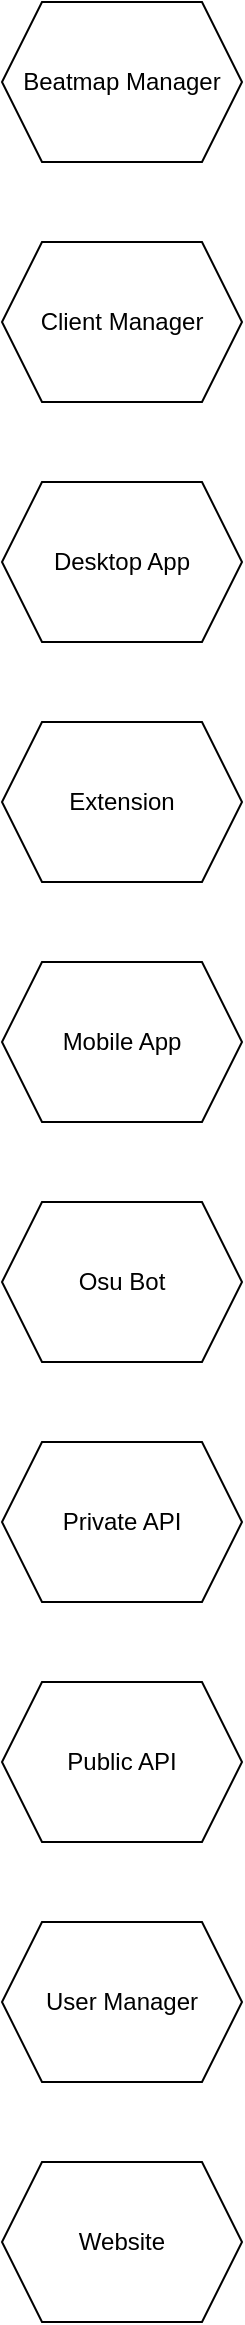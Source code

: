 <mxfile version="23.0.2" type="device" pages="11">
  <diagram name="overview" id="0PmOLJ4P72vsUwZt2hVw">
    <mxGraphModel dx="2834" dy="1656" grid="1" gridSize="10" guides="1" tooltips="1" connect="1" arrows="1" fold="1" page="1" pageScale="1" pageWidth="850" pageHeight="1100" math="1" shadow="0">
      <root>
        <mxCell id="0" />
        <mxCell id="1" parent="0" />
        <UserObject label="Beatmap Manager" link="data:page/id,lcZiKHD-WFOV5JGFYPSl" id="UCw7SSv0XlESAiYaz7BE-1">
          <mxCell style="shape=hexagon;perimeter=hexagonPerimeter2;whiteSpace=wrap;html=1;fixedSize=1;" parent="1" vertex="1">
            <mxGeometry x="50" y="30" width="120" height="80" as="geometry" />
          </mxCell>
        </UserObject>
        <UserObject label="Client Manager" link="data:page/id,a4ean0Q9orbKwyH8EAUX" id="UCw7SSv0XlESAiYaz7BE-2">
          <mxCell style="shape=hexagon;perimeter=hexagonPerimeter2;whiteSpace=wrap;html=1;fixedSize=1;" parent="1" vertex="1">
            <mxGeometry x="50" y="150" width="120" height="80" as="geometry" />
          </mxCell>
        </UserObject>
        <UserObject label="Desktop App" link="data:page/id,q5DG9TfE9dz0Gm4TEU_n" id="Gu2GdWIEHTF4q1GJM_yZ-1">
          <mxCell style="shape=hexagon;perimeter=hexagonPerimeter2;whiteSpace=wrap;html=1;fixedSize=1;" vertex="1" parent="1">
            <mxGeometry x="50" y="270" width="120" height="80" as="geometry" />
          </mxCell>
        </UserObject>
        <UserObject label="Extension" link="data:page/id,bLxKJiR4mva411OekmgV" id="Gu2GdWIEHTF4q1GJM_yZ-2">
          <mxCell style="shape=hexagon;perimeter=hexagonPerimeter2;whiteSpace=wrap;html=1;fixedSize=1;" vertex="1" parent="1">
            <mxGeometry x="50" y="390" width="120" height="80" as="geometry" />
          </mxCell>
        </UserObject>
        <UserObject label="Mobile App" link="data:page/id,lKPPvuuJX0V26KqVtBQ_" id="Gu2GdWIEHTF4q1GJM_yZ-3">
          <mxCell style="shape=hexagon;perimeter=hexagonPerimeter2;whiteSpace=wrap;html=1;fixedSize=1;" vertex="1" parent="1">
            <mxGeometry x="50" y="510" width="120" height="80" as="geometry" />
          </mxCell>
        </UserObject>
        <UserObject label="Osu Bot" link="data:page/id,xqm0cXbFyOdWjFKoxF_k" id="Gu2GdWIEHTF4q1GJM_yZ-4">
          <mxCell style="shape=hexagon;perimeter=hexagonPerimeter2;whiteSpace=wrap;html=1;fixedSize=1;" vertex="1" parent="1">
            <mxGeometry x="50" y="630" width="120" height="80" as="geometry" />
          </mxCell>
        </UserObject>
        <UserObject label="Private API" link="data:page/id,ewJhCh60e02Vy1fj3NCN" id="Gu2GdWIEHTF4q1GJM_yZ-5">
          <mxCell style="shape=hexagon;perimeter=hexagonPerimeter2;whiteSpace=wrap;html=1;fixedSize=1;" vertex="1" parent="1">
            <mxGeometry x="50" y="750" width="120" height="80" as="geometry" />
          </mxCell>
        </UserObject>
        <UserObject label="Public API" link="data:page/id,xYkjIq9pJaBmcTYO76Lc" id="Gu2GdWIEHTF4q1GJM_yZ-6">
          <mxCell style="shape=hexagon;perimeter=hexagonPerimeter2;whiteSpace=wrap;html=1;fixedSize=1;" vertex="1" parent="1">
            <mxGeometry x="50" y="870" width="120" height="80" as="geometry" />
          </mxCell>
        </UserObject>
        <UserObject label="User Manager" link="data:page/id,b7YJDWBTXyt980fKeeTV" id="Gu2GdWIEHTF4q1GJM_yZ-7">
          <mxCell style="shape=hexagon;perimeter=hexagonPerimeter2;whiteSpace=wrap;html=1;fixedSize=1;" vertex="1" parent="1">
            <mxGeometry x="50" y="990" width="120" height="80" as="geometry" />
          </mxCell>
        </UserObject>
        <UserObject label="Website" link="data:page/id,LuyYK7EdRu7Erk48pnnc" id="Gu2GdWIEHTF4q1GJM_yZ-8">
          <mxCell style="shape=hexagon;perimeter=hexagonPerimeter2;whiteSpace=wrap;html=1;fixedSize=1;" vertex="1" parent="1">
            <mxGeometry x="50" y="1110" width="120" height="80" as="geometry" />
          </mxCell>
        </UserObject>
      </root>
    </mxGraphModel>
  </diagram>
  <diagram id="lcZiKHD-WFOV5JGFYPSl" name="beatmap_manager">
    <mxGraphModel dx="2576" dy="1505" grid="1" gridSize="10" guides="1" tooltips="1" connect="1" arrows="1" fold="1" page="1" pageScale="1" pageWidth="850" pageHeight="1100" math="0" shadow="0">
      <root>
        <mxCell id="0" />
        <mxCell id="1" parent="0" />
        <UserObject label="Client Manager" id="CkPy3loemlkBpYUYbDQv-2">
          <mxCell style="shape=hexagon;perimeter=hexagonPerimeter2;whiteSpace=wrap;html=1;fixedSize=1;" vertex="1" parent="1">
            <mxGeometry x="50" y="30" width="120" height="80" as="geometry" />
          </mxCell>
        </UserObject>
        <UserObject label="Desktop App" id="CkPy3loemlkBpYUYbDQv-3">
          <mxCell style="shape=hexagon;perimeter=hexagonPerimeter2;whiteSpace=wrap;html=1;fixedSize=1;" vertex="1" parent="1">
            <mxGeometry x="50" y="150" width="120" height="80" as="geometry" />
          </mxCell>
        </UserObject>
        <UserObject label="Extension" id="CkPy3loemlkBpYUYbDQv-4">
          <mxCell style="shape=hexagon;perimeter=hexagonPerimeter2;whiteSpace=wrap;html=1;fixedSize=1;" vertex="1" parent="1">
            <mxGeometry x="50" y="270" width="120" height="80" as="geometry" />
          </mxCell>
        </UserObject>
        <UserObject label="Mobile App" id="CkPy3loemlkBpYUYbDQv-5">
          <mxCell style="shape=hexagon;perimeter=hexagonPerimeter2;whiteSpace=wrap;html=1;fixedSize=1;" vertex="1" parent="1">
            <mxGeometry x="50" y="390" width="120" height="80" as="geometry" />
          </mxCell>
        </UserObject>
        <UserObject label="Osu Bot" id="CkPy3loemlkBpYUYbDQv-6">
          <mxCell style="shape=hexagon;perimeter=hexagonPerimeter2;whiteSpace=wrap;html=1;fixedSize=1;" vertex="1" parent="1">
            <mxGeometry x="50" y="510" width="120" height="80" as="geometry" />
          </mxCell>
        </UserObject>
        <UserObject label="Private API" id="CkPy3loemlkBpYUYbDQv-7">
          <mxCell style="shape=hexagon;perimeter=hexagonPerimeter2;whiteSpace=wrap;html=1;fixedSize=1;" vertex="1" parent="1">
            <mxGeometry x="50" y="630" width="120" height="80" as="geometry" />
          </mxCell>
        </UserObject>
        <UserObject label="Public API" id="CkPy3loemlkBpYUYbDQv-8">
          <mxCell style="shape=hexagon;perimeter=hexagonPerimeter2;whiteSpace=wrap;html=1;fixedSize=1;" vertex="1" parent="1">
            <mxGeometry x="50" y="750" width="120" height="80" as="geometry" />
          </mxCell>
        </UserObject>
        <UserObject label="User Manager" id="CkPy3loemlkBpYUYbDQv-9">
          <mxCell style="shape=hexagon;perimeter=hexagonPerimeter2;whiteSpace=wrap;html=1;fixedSize=1;" vertex="1" parent="1">
            <mxGeometry x="50" y="870" width="120" height="80" as="geometry" />
          </mxCell>
        </UserObject>
        <UserObject label="Website" id="CkPy3loemlkBpYUYbDQv-10">
          <mxCell style="shape=hexagon;perimeter=hexagonPerimeter2;whiteSpace=wrap;html=1;fixedSize=1;" vertex="1" parent="1">
            <mxGeometry x="50" y="990" width="120" height="80" as="geometry" />
          </mxCell>
        </UserObject>
      </root>
    </mxGraphModel>
  </diagram>
  <diagram id="a4ean0Q9orbKwyH8EAUX" name="client_manager">
    <mxGraphModel dx="2576" dy="1505" grid="1" gridSize="10" guides="1" tooltips="1" connect="1" arrows="1" fold="1" page="1" pageScale="1" pageWidth="850" pageHeight="1100" math="0" shadow="0">
      <root>
        <mxCell id="0" />
        <mxCell id="1" parent="0" />
        <UserObject label="Beatmap Manager" id="wJy8GslW49kcXiq_vR3D-1">
          <mxCell style="shape=hexagon;perimeter=hexagonPerimeter2;whiteSpace=wrap;html=1;fixedSize=1;" vertex="1" parent="1">
            <mxGeometry x="50" y="30" width="120" height="80" as="geometry" />
          </mxCell>
        </UserObject>
        <UserObject label="Desktop App" id="wJy8GslW49kcXiq_vR3D-3">
          <mxCell style="shape=hexagon;perimeter=hexagonPerimeter2;whiteSpace=wrap;html=1;fixedSize=1;" vertex="1" parent="1">
            <mxGeometry x="50" y="150" width="120" height="80" as="geometry" />
          </mxCell>
        </UserObject>
        <UserObject label="Extension" id="wJy8GslW49kcXiq_vR3D-4">
          <mxCell style="shape=hexagon;perimeter=hexagonPerimeter2;whiteSpace=wrap;html=1;fixedSize=1;" vertex="1" parent="1">
            <mxGeometry x="50" y="270" width="120" height="80" as="geometry" />
          </mxCell>
        </UserObject>
        <UserObject label="Mobile App" id="wJy8GslW49kcXiq_vR3D-5">
          <mxCell style="shape=hexagon;perimeter=hexagonPerimeter2;whiteSpace=wrap;html=1;fixedSize=1;" vertex="1" parent="1">
            <mxGeometry x="50" y="390" width="120" height="80" as="geometry" />
          </mxCell>
        </UserObject>
        <UserObject label="Osu Bot" id="wJy8GslW49kcXiq_vR3D-6">
          <mxCell style="shape=hexagon;perimeter=hexagonPerimeter2;whiteSpace=wrap;html=1;fixedSize=1;" vertex="1" parent="1">
            <mxGeometry x="50" y="510" width="120" height="80" as="geometry" />
          </mxCell>
        </UserObject>
        <UserObject label="Private API" id="wJy8GslW49kcXiq_vR3D-7">
          <mxCell style="shape=hexagon;perimeter=hexagonPerimeter2;whiteSpace=wrap;html=1;fixedSize=1;" vertex="1" parent="1">
            <mxGeometry x="50" y="630" width="120" height="80" as="geometry" />
          </mxCell>
        </UserObject>
        <UserObject label="Public API" id="wJy8GslW49kcXiq_vR3D-8">
          <mxCell style="shape=hexagon;perimeter=hexagonPerimeter2;whiteSpace=wrap;html=1;fixedSize=1;" vertex="1" parent="1">
            <mxGeometry x="50" y="750" width="120" height="80" as="geometry" />
          </mxCell>
        </UserObject>
        <UserObject label="User Manager" id="wJy8GslW49kcXiq_vR3D-9">
          <mxCell style="shape=hexagon;perimeter=hexagonPerimeter2;whiteSpace=wrap;html=1;fixedSize=1;" vertex="1" parent="1">
            <mxGeometry x="50" y="870" width="120" height="80" as="geometry" />
          </mxCell>
        </UserObject>
        <UserObject label="Website" id="wJy8GslW49kcXiq_vR3D-10">
          <mxCell style="shape=hexagon;perimeter=hexagonPerimeter2;whiteSpace=wrap;html=1;fixedSize=1;" vertex="1" parent="1">
            <mxGeometry x="50" y="990" width="120" height="80" as="geometry" />
          </mxCell>
        </UserObject>
      </root>
    </mxGraphModel>
  </diagram>
  <diagram id="q5DG9TfE9dz0Gm4TEU_n" name="desktop_app">
    <mxGraphModel dx="3212" dy="2480" grid="1" gridSize="10" guides="1" tooltips="1" connect="1" arrows="1" fold="1" page="1" pageScale="1" pageWidth="850" pageHeight="1100" math="0" shadow="0">
      <root>
        <mxCell id="0" />
        <mxCell id="1" parent="0" />
        <mxCell id="JlCPQ3wXlnheGvgJ_JeU-1" style="edgeStyle=orthogonalEdgeStyle;rounded=0;orthogonalLoop=1;jettySize=auto;html=1;entryX=0.5;entryY=0;entryDx=0;entryDy=0;fillColor=none;" edge="1" parent="1" source="JlCPQ3wXlnheGvgJ_JeU-3" target="JlCPQ3wXlnheGvgJ_JeU-6">
          <mxGeometry relative="1" as="geometry" />
        </mxCell>
        <mxCell id="JlCPQ3wXlnheGvgJ_JeU-2" style="edgeStyle=orthogonalEdgeStyle;rounded=0;orthogonalLoop=1;jettySize=auto;html=1;fillColor=#a20025;strokeColor=#6F0000;" edge="1" parent="1" source="JlCPQ3wXlnheGvgJ_JeU-3" target="JlCPQ3wXlnheGvgJ_JeU-44">
          <mxGeometry relative="1" as="geometry" />
        </mxCell>
        <mxCell id="JlCPQ3wXlnheGvgJ_JeU-3" value="Get and save App path" style="rounded=0;whiteSpace=wrap;html=1;" vertex="1" parent="1">
          <mxGeometry x="110" y="-10" width="160" height="30" as="geometry" />
        </mxCell>
        <mxCell id="JlCPQ3wXlnheGvgJ_JeU-4" style="edgeStyle=orthogonalEdgeStyle;rounded=0;orthogonalLoop=1;jettySize=auto;html=1;entryX=0.5;entryY=0;entryDx=0;entryDy=0;fillColor=none;" edge="1" parent="1" source="JlCPQ3wXlnheGvgJ_JeU-6" target="JlCPQ3wXlnheGvgJ_JeU-9">
          <mxGeometry relative="1" as="geometry" />
        </mxCell>
        <mxCell id="JlCPQ3wXlnheGvgJ_JeU-5" style="edgeStyle=orthogonalEdgeStyle;rounded=0;orthogonalLoop=1;jettySize=auto;html=1;fillColor=#a20025;strokeColor=#6F0000;" edge="1" parent="1" source="JlCPQ3wXlnheGvgJ_JeU-6" target="JlCPQ3wXlnheGvgJ_JeU-44">
          <mxGeometry relative="1" as="geometry" />
        </mxCell>
        <mxCell id="JlCPQ3wXlnheGvgJ_JeU-6" value="Load App informations" style="rounded=0;whiteSpace=wrap;html=1;" vertex="1" parent="1">
          <mxGeometry x="110" y="40" width="160" height="30" as="geometry" />
        </mxCell>
        <mxCell id="JlCPQ3wXlnheGvgJ_JeU-7" style="edgeStyle=orthogonalEdgeStyle;rounded=0;orthogonalLoop=1;jettySize=auto;html=1;entryX=0.5;entryY=0;entryDx=0;entryDy=0;" edge="1" parent="1" source="JlCPQ3wXlnheGvgJ_JeU-9" target="JlCPQ3wXlnheGvgJ_JeU-15">
          <mxGeometry relative="1" as="geometry" />
        </mxCell>
        <mxCell id="JlCPQ3wXlnheGvgJ_JeU-8" style="edgeStyle=orthogonalEdgeStyle;rounded=0;orthogonalLoop=1;jettySize=auto;html=1;fillColor=#a20025;strokeColor=#6F0000;" edge="1" parent="1" source="JlCPQ3wXlnheGvgJ_JeU-9" target="JlCPQ3wXlnheGvgJ_JeU-44">
          <mxGeometry relative="1" as="geometry" />
        </mxCell>
        <mxCell id="JlCPQ3wXlnheGvgJ_JeU-9" value="Get client version and save it" style="rounded=0;whiteSpace=wrap;html=1;" vertex="1" parent="1">
          <mxGeometry x="110" y="90" width="160" height="30" as="geometry" />
        </mxCell>
        <mxCell id="JlCPQ3wXlnheGvgJ_JeU-10" style="edgeStyle=orthogonalEdgeStyle;rounded=0;orthogonalLoop=1;jettySize=auto;html=1;" edge="1" parent="1" source="JlCPQ3wXlnheGvgJ_JeU-12" target="JlCPQ3wXlnheGvgJ_JeU-33">
          <mxGeometry relative="1" as="geometry" />
        </mxCell>
        <mxCell id="JlCPQ3wXlnheGvgJ_JeU-11" style="edgeStyle=orthogonalEdgeStyle;rounded=0;orthogonalLoop=1;jettySize=auto;html=1;fillColor=#a20025;strokeColor=#6F0000;" edge="1" parent="1" source="JlCPQ3wXlnheGvgJ_JeU-12" target="JlCPQ3wXlnheGvgJ_JeU-44">
          <mxGeometry relative="1" as="geometry" />
        </mxCell>
        <mxCell id="JlCPQ3wXlnheGvgJ_JeU-12" value="Create main window" style="rounded=0;whiteSpace=wrap;html=1;" vertex="1" parent="1">
          <mxGeometry x="110" y="190" width="160" height="30" as="geometry" />
        </mxCell>
        <mxCell id="JlCPQ3wXlnheGvgJ_JeU-13" style="edgeStyle=orthogonalEdgeStyle;rounded=0;orthogonalLoop=1;jettySize=auto;html=1;entryX=0.5;entryY=0;entryDx=0;entryDy=0;" edge="1" parent="1" source="JlCPQ3wXlnheGvgJ_JeU-15" target="JlCPQ3wXlnheGvgJ_JeU-12">
          <mxGeometry relative="1" as="geometry" />
        </mxCell>
        <mxCell id="JlCPQ3wXlnheGvgJ_JeU-14" style="edgeStyle=orthogonalEdgeStyle;rounded=0;orthogonalLoop=1;jettySize=auto;html=1;fillColor=#a20025;strokeColor=#6F0000;" edge="1" parent="1" source="JlCPQ3wXlnheGvgJ_JeU-15" target="JlCPQ3wXlnheGvgJ_JeU-44">
          <mxGeometry relative="1" as="geometry" />
        </mxCell>
        <mxCell id="JlCPQ3wXlnheGvgJ_JeU-15" value="Send App informations to the front" style="rounded=0;whiteSpace=wrap;html=1;" vertex="1" parent="1">
          <mxGeometry x="110" y="140" width="160" height="30" as="geometry" />
        </mxCell>
        <mxCell id="JlCPQ3wXlnheGvgJ_JeU-16" style="edgeStyle=orthogonalEdgeStyle;rounded=0;orthogonalLoop=1;jettySize=auto;html=1;" edge="1" parent="1" source="JlCPQ3wXlnheGvgJ_JeU-18" target="JlCPQ3wXlnheGvgJ_JeU-46">
          <mxGeometry relative="1" as="geometry" />
        </mxCell>
        <mxCell id="JlCPQ3wXlnheGvgJ_JeU-17" style="edgeStyle=orthogonalEdgeStyle;rounded=0;orthogonalLoop=1;jettySize=auto;html=1;" edge="1" parent="1" source="JlCPQ3wXlnheGvgJ_JeU-18" target="JlCPQ3wXlnheGvgJ_JeU-64">
          <mxGeometry relative="1" as="geometry" />
        </mxCell>
        <mxCell id="JlCPQ3wXlnheGvgJ_JeU-18" value="First time ?" style="rhombus;whiteSpace=wrap;html=1;" vertex="1" parent="1">
          <mxGeometry x="125" y="470" width="130" height="130" as="geometry" />
        </mxCell>
        <mxCell id="JlCPQ3wXlnheGvgJ_JeU-19" style="edgeStyle=orthogonalEdgeStyle;rounded=0;orthogonalLoop=1;jettySize=auto;html=1;" edge="1" parent="1" source="JlCPQ3wXlnheGvgJ_JeU-21" target="JlCPQ3wXlnheGvgJ_JeU-24">
          <mxGeometry relative="1" as="geometry" />
        </mxCell>
        <mxCell id="JlCPQ3wXlnheGvgJ_JeU-20" style="edgeStyle=orthogonalEdgeStyle;rounded=0;orthogonalLoop=1;jettySize=auto;html=1;entryX=0;entryY=0.5;entryDx=0;entryDy=0;" edge="1" parent="1" source="JlCPQ3wXlnheGvgJ_JeU-21" target="JlCPQ3wXlnheGvgJ_JeU-47">
          <mxGeometry relative="1" as="geometry">
            <Array as="points">
              <mxPoint x="70" y="1330" />
              <mxPoint x="70" y="1060" />
            </Array>
          </mxGeometry>
        </mxCell>
        <mxCell id="JlCPQ3wXlnheGvgJ_JeU-21" value="Is oAuth2 token valid?" style="rhombus;whiteSpace=wrap;html=1;" vertex="1" parent="1">
          <mxGeometry x="120" y="1280" width="140" height="100" as="geometry" />
        </mxCell>
        <mxCell id="JlCPQ3wXlnheGvgJ_JeU-22" style="edgeStyle=orthogonalEdgeStyle;rounded=0;orthogonalLoop=1;jettySize=auto;html=1;fillColor=#a20025;strokeColor=#6F0000;" edge="1" parent="1" source="JlCPQ3wXlnheGvgJ_JeU-24" target="JlCPQ3wXlnheGvgJ_JeU-44">
          <mxGeometry relative="1" as="geometry" />
        </mxCell>
        <mxCell id="JlCPQ3wXlnheGvgJ_JeU-23" style="edgeStyle=orthogonalEdgeStyle;rounded=0;orthogonalLoop=1;jettySize=auto;html=1;" edge="1" parent="1" source="JlCPQ3wXlnheGvgJ_JeU-24" target="JlCPQ3wXlnheGvgJ_JeU-75">
          <mxGeometry relative="1" as="geometry" />
        </mxCell>
        <mxCell id="JlCPQ3wXlnheGvgJ_JeU-24" value="Is&amp;nbsp;Gosumemory found?" style="rhombus;whiteSpace=wrap;html=1;" vertex="1" parent="1">
          <mxGeometry x="120" y="1400" width="140" height="90" as="geometry" />
        </mxCell>
        <mxCell id="JlCPQ3wXlnheGvgJ_JeU-25" style="edgeStyle=orthogonalEdgeStyle;rounded=0;orthogonalLoop=1;jettySize=auto;html=1;fillColor=#a20025;strokeColor=#6F0000;" edge="1" parent="1" source="JlCPQ3wXlnheGvgJ_JeU-27" target="JlCPQ3wXlnheGvgJ_JeU-44">
          <mxGeometry relative="1" as="geometry" />
        </mxCell>
        <mxCell id="JlCPQ3wXlnheGvgJ_JeU-26" style="edgeStyle=orthogonalEdgeStyle;rounded=0;orthogonalLoop=1;jettySize=auto;html=1;" edge="1" parent="1" source="JlCPQ3wXlnheGvgJ_JeU-27" target="JlCPQ3wXlnheGvgJ_JeU-18">
          <mxGeometry relative="1" as="geometry" />
        </mxCell>
        <mxCell id="JlCPQ3wXlnheGvgJ_JeU-27" value="Get client IP" style="rounded=0;whiteSpace=wrap;html=1;" vertex="1" parent="1">
          <mxGeometry x="130" y="400" width="120" height="30" as="geometry" />
        </mxCell>
        <mxCell id="JlCPQ3wXlnheGvgJ_JeU-28" style="edgeStyle=orthogonalEdgeStyle;rounded=0;orthogonalLoop=1;jettySize=auto;html=1;" edge="1" parent="1" source="JlCPQ3wXlnheGvgJ_JeU-29" target="JlCPQ3wXlnheGvgJ_JeU-3">
          <mxGeometry relative="1" as="geometry" />
        </mxCell>
        <mxCell id="JlCPQ3wXlnheGvgJ_JeU-29" value="Start Application" style="shape=process;whiteSpace=wrap;html=1;backgroundOutline=1;" vertex="1" parent="1">
          <mxGeometry x="130" y="-110" width="120" height="60" as="geometry" />
        </mxCell>
        <mxCell id="JlCPQ3wXlnheGvgJ_JeU-30" value="Here, saving means setting the value in the presence.conf" style="text;html=1;strokeColor=none;fillColor=none;align=center;verticalAlign=middle;whiteSpace=wrap;rounded=0;" vertex="1" parent="1">
          <mxGeometry x="30" y="-90" width="60" height="30" as="geometry" />
        </mxCell>
        <mxCell id="JlCPQ3wXlnheGvgJ_JeU-31" style="edgeStyle=orthogonalEdgeStyle;rounded=0;orthogonalLoop=1;jettySize=auto;html=1;fillColor=#a20025;strokeColor=#6F0000;" edge="1" parent="1" source="JlCPQ3wXlnheGvgJ_JeU-33" target="JlCPQ3wXlnheGvgJ_JeU-44">
          <mxGeometry relative="1" as="geometry" />
        </mxCell>
        <mxCell id="JlCPQ3wXlnheGvgJ_JeU-32" style="edgeStyle=orthogonalEdgeStyle;rounded=0;orthogonalLoop=1;jettySize=auto;html=1;" edge="1" parent="1" source="JlCPQ3wXlnheGvgJ_JeU-33" target="JlCPQ3wXlnheGvgJ_JeU-27">
          <mxGeometry relative="1" as="geometry" />
        </mxCell>
        <mxCell id="JlCPQ3wXlnheGvgJ_JeU-33" value="Has Internet ?" style="rhombus;whiteSpace=wrap;html=1;" vertex="1" parent="1">
          <mxGeometry x="125" y="250" width="130" height="120" as="geometry" />
        </mxCell>
        <mxCell id="JlCPQ3wXlnheGvgJ_JeU-34" style="edgeStyle=orthogonalEdgeStyle;rounded=0;orthogonalLoop=1;jettySize=auto;html=1;entryX=0;entryY=0.5;entryDx=0;entryDy=0;" edge="1" parent="1" source="JlCPQ3wXlnheGvgJ_JeU-35" target="JlCPQ3wXlnheGvgJ_JeU-42">
          <mxGeometry relative="1" as="geometry">
            <Array as="points">
              <mxPoint x="-690" y="630" />
            </Array>
          </mxGeometry>
        </mxCell>
        <mxCell id="JlCPQ3wXlnheGvgJ_JeU-35" value="User closes App" style="shape=process;whiteSpace=wrap;html=1;backgroundOutline=1;" vertex="1" parent="1">
          <mxGeometry x="-750" y="481.25" width="120" height="60" as="geometry" />
        </mxCell>
        <mxCell id="JlCPQ3wXlnheGvgJ_JeU-36" value="Error handler" style="swimlane;" vertex="1" parent="1">
          <mxGeometry x="-590" y="290" width="350" height="290" as="geometry" />
        </mxCell>
        <mxCell id="JlCPQ3wXlnheGvgJ_JeU-37" value="Is error critical ?" style="rhombus;whiteSpace=wrap;html=1;" vertex="1" parent="JlCPQ3wXlnheGvgJ_JeU-36">
          <mxGeometry x="25" y="182.52" width="150" height="80" as="geometry" />
        </mxCell>
        <mxCell id="JlCPQ3wXlnheGvgJ_JeU-38" value="Show error message" style="rounded=0;whiteSpace=wrap;html=1;" vertex="1" parent="JlCPQ3wXlnheGvgJ_JeU-36">
          <mxGeometry x="205" y="192.52" width="120" height="60" as="geometry" />
        </mxCell>
        <mxCell id="JlCPQ3wXlnheGvgJ_JeU-39" style="edgeStyle=orthogonalEdgeStyle;rounded=0;orthogonalLoop=1;jettySize=auto;html=1;" edge="1" parent="JlCPQ3wXlnheGvgJ_JeU-36" source="JlCPQ3wXlnheGvgJ_JeU-37" target="JlCPQ3wXlnheGvgJ_JeU-38">
          <mxGeometry relative="1" as="geometry">
            <Array as="points">
              <mxPoint x="235" y="222.55" />
            </Array>
          </mxGeometry>
        </mxCell>
        <mxCell id="JlCPQ3wXlnheGvgJ_JeU-40" style="edgeStyle=orthogonalEdgeStyle;rounded=0;orthogonalLoop=1;jettySize=auto;html=1;" edge="1" parent="JlCPQ3wXlnheGvgJ_JeU-36" source="JlCPQ3wXlnheGvgJ_JeU-41" target="JlCPQ3wXlnheGvgJ_JeU-37">
          <mxGeometry relative="1" as="geometry" />
        </mxCell>
        <mxCell id="JlCPQ3wXlnheGvgJ_JeU-41" value="Error thrown" style="shape=process;whiteSpace=wrap;html=1;backgroundOutline=1;" vertex="1" parent="JlCPQ3wXlnheGvgJ_JeU-36">
          <mxGeometry x="40" y="60.0" width="120" height="60" as="geometry" />
        </mxCell>
        <mxCell id="JlCPQ3wXlnheGvgJ_JeU-42" value="Close Client" style="rounded=0;whiteSpace=wrap;html=1;" vertex="1" parent="1">
          <mxGeometry x="-550" y="600" width="120" height="60" as="geometry" />
        </mxCell>
        <mxCell id="JlCPQ3wXlnheGvgJ_JeU-43" style="edgeStyle=orthogonalEdgeStyle;rounded=0;orthogonalLoop=1;jettySize=auto;html=1;" edge="1" parent="1" source="JlCPQ3wXlnheGvgJ_JeU-37" target="JlCPQ3wXlnheGvgJ_JeU-42">
          <mxGeometry relative="1" as="geometry" />
        </mxCell>
        <mxCell id="JlCPQ3wXlnheGvgJ_JeU-44" value="throw critical error" style="rounded=0;whiteSpace=wrap;html=1;" vertex="1" parent="1">
          <mxGeometry x="-60" y="280" width="120" height="60" as="geometry" />
        </mxCell>
        <mxCell id="JlCPQ3wXlnheGvgJ_JeU-45" style="edgeStyle=orthogonalEdgeStyle;rounded=0;orthogonalLoop=1;jettySize=auto;html=1;" edge="1" parent="1" source="JlCPQ3wXlnheGvgJ_JeU-46" target="JlCPQ3wXlnheGvgJ_JeU-70">
          <mxGeometry relative="1" as="geometry" />
        </mxCell>
        <mxCell id="JlCPQ3wXlnheGvgJ_JeU-46" value="Register a new Client" style="rounded=0;whiteSpace=wrap;html=1;" vertex="1" parent="1">
          <mxGeometry x="130" y="650" width="120" height="60" as="geometry" />
        </mxCell>
        <mxCell id="JlCPQ3wXlnheGvgJ_JeU-47" value="Ask user to authorize Bella Fiora" style="rounded=0;whiteSpace=wrap;html=1;" vertex="1" parent="1">
          <mxGeometry x="130" y="1030" width="120" height="60" as="geometry" />
        </mxCell>
        <mxCell id="JlCPQ3wXlnheGvgJ_JeU-48" style="edgeStyle=orthogonalEdgeStyle;rounded=0;orthogonalLoop=1;jettySize=auto;html=1;" edge="1" parent="1" source="JlCPQ3wXlnheGvgJ_JeU-49" target="JlCPQ3wXlnheGvgJ_JeU-51">
          <mxGeometry relative="1" as="geometry" />
        </mxCell>
        <mxCell id="JlCPQ3wXlnheGvgJ_JeU-49" value="User authorized Bella Fiored" style="shape=process;whiteSpace=wrap;html=1;backgroundOutline=1;" vertex="1" parent="1">
          <mxGeometry x="130" y="1120" width="120" height="60" as="geometry" />
        </mxCell>
        <mxCell id="JlCPQ3wXlnheGvgJ_JeU-50" style="edgeStyle=orthogonalEdgeStyle;rounded=0;orthogonalLoop=1;jettySize=auto;html=1;" edge="1" parent="1" source="JlCPQ3wXlnheGvgJ_JeU-51" target="JlCPQ3wXlnheGvgJ_JeU-21">
          <mxGeometry relative="1" as="geometry" />
        </mxCell>
        <mxCell id="JlCPQ3wXlnheGvgJ_JeU-51" value="login osu!" style="rounded=0;whiteSpace=wrap;html=1;" vertex="1" parent="1">
          <mxGeometry x="130" y="1200" width="120" height="60" as="geometry" />
        </mxCell>
        <mxCell id="JlCPQ3wXlnheGvgJ_JeU-52" style="edgeStyle=orthogonalEdgeStyle;rounded=0;orthogonalLoop=1;jettySize=auto;html=1;entryX=0;entryY=0.5;entryDx=0;entryDy=0;fillColor=#a20025;strokeColor=#6F0000;exitX=0;exitY=0.5;exitDx=0;exitDy=0;" edge="1" parent="1" source="JlCPQ3wXlnheGvgJ_JeU-53" target="JlCPQ3wXlnheGvgJ_JeU-44">
          <mxGeometry relative="1" as="geometry">
            <mxPoint x="-60" y="1469.394" as="sourcePoint" />
            <mxPoint x="-90" y="310.61" as="targetPoint" />
            <Array as="points">
              <mxPoint x="-80" y="1840" />
              <mxPoint x="-80" y="310" />
            </Array>
          </mxGeometry>
        </mxCell>
        <mxCell id="JlCPQ3wXlnheGvgJ_JeU-53" value="Parse osu!.db and generate beatmaps.json" style="rounded=0;whiteSpace=wrap;html=1;" vertex="1" parent="1">
          <mxGeometry x="-30" y="1810" width="120" height="60" as="geometry" />
        </mxCell>
        <mxCell id="JlCPQ3wXlnheGvgJ_JeU-54" style="edgeStyle=orthogonalEdgeStyle;rounded=0;orthogonalLoop=1;jettySize=auto;html=1;" edge="1" parent="1" source="JlCPQ3wXlnheGvgJ_JeU-56" target="JlCPQ3wXlnheGvgJ_JeU-58">
          <mxGeometry relative="1" as="geometry" />
        </mxCell>
        <mxCell id="JlCPQ3wXlnheGvgJ_JeU-55" style="edgeStyle=orthogonalEdgeStyle;rounded=0;orthogonalLoop=1;jettySize=auto;html=1;" edge="1" parent="1" source="JlCPQ3wXlnheGvgJ_JeU-56" target="JlCPQ3wXlnheGvgJ_JeU-53">
          <mxGeometry relative="1" as="geometry" />
        </mxCell>
        <mxCell id="JlCPQ3wXlnheGvgJ_JeU-56" value="Is beatmap.json present?" style="rhombus;whiteSpace=wrap;html=1;" vertex="1" parent="1">
          <mxGeometry x="110" y="1590" width="160" height="110" as="geometry" />
        </mxCell>
        <mxCell id="JlCPQ3wXlnheGvgJ_JeU-57" style="edgeStyle=orthogonalEdgeStyle;rounded=0;orthogonalLoop=1;jettySize=auto;html=1;" edge="1" parent="1" source="JlCPQ3wXlnheGvgJ_JeU-58" target="JlCPQ3wXlnheGvgJ_JeU-61">
          <mxGeometry relative="1" as="geometry" />
        </mxCell>
        <mxCell id="JlCPQ3wXlnheGvgJ_JeU-58" value="Update beatmaps.json with scores.db and scores.json" style="rounded=0;whiteSpace=wrap;html=1;" vertex="1" parent="1">
          <mxGeometry x="130" y="1730" width="120" height="60" as="geometry" />
        </mxCell>
        <mxCell id="JlCPQ3wXlnheGvgJ_JeU-59" style="edgeStyle=orthogonalEdgeStyle;rounded=0;orthogonalLoop=1;jettySize=auto;html=1;entryX=1;entryY=0.5;entryDx=0;entryDy=0;" edge="1" parent="1" source="JlCPQ3wXlnheGvgJ_JeU-61" target="JlCPQ3wXlnheGvgJ_JeU-53">
          <mxGeometry relative="1" as="geometry" />
        </mxCell>
        <mxCell id="JlCPQ3wXlnheGvgJ_JeU-60" style="edgeStyle=orthogonalEdgeStyle;rounded=0;orthogonalLoop=1;jettySize=auto;html=1;" edge="1" parent="1" source="JlCPQ3wXlnheGvgJ_JeU-61" target="JlCPQ3wXlnheGvgJ_JeU-77">
          <mxGeometry relative="1" as="geometry" />
        </mxCell>
        <mxCell id="JlCPQ3wXlnheGvgJ_JeU-61" value="Success?" style="rhombus;whiteSpace=wrap;html=1;" vertex="1" parent="1">
          <mxGeometry x="130" y="1810" width="120" height="60" as="geometry" />
        </mxCell>
        <mxCell id="JlCPQ3wXlnheGvgJ_JeU-62" style="edgeStyle=orthogonalEdgeStyle;rounded=0;orthogonalLoop=1;jettySize=auto;html=1;" edge="1" parent="1" source="JlCPQ3wXlnheGvgJ_JeU-64" target="JlCPQ3wXlnheGvgJ_JeU-66">
          <mxGeometry relative="1" as="geometry" />
        </mxCell>
        <mxCell id="JlCPQ3wXlnheGvgJ_JeU-63" style="edgeStyle=orthogonalEdgeStyle;rounded=0;orthogonalLoop=1;jettySize=auto;html=1;fillColor=#a20025;strokeColor=#6F0000;" edge="1" parent="1" source="JlCPQ3wXlnheGvgJ_JeU-64" target="JlCPQ3wXlnheGvgJ_JeU-67">
          <mxGeometry relative="1" as="geometry" />
        </mxCell>
        <mxCell id="JlCPQ3wXlnheGvgJ_JeU-64" value="Is App conform?" style="rhombus;whiteSpace=wrap;html=1;" vertex="1" parent="1">
          <mxGeometry x="280" y="760" width="110" height="110" as="geometry" />
        </mxCell>
        <mxCell id="JlCPQ3wXlnheGvgJ_JeU-65" style="edgeStyle=orthogonalEdgeStyle;rounded=0;orthogonalLoop=1;jettySize=auto;html=1;entryX=1;entryY=0.5;entryDx=0;entryDy=0;" edge="1" parent="1">
          <mxGeometry relative="1" as="geometry">
            <mxPoint x="335" y="960" as="sourcePoint" />
            <mxPoint x="255" y="1230" as="targetPoint" />
            <Array as="points">
              <mxPoint x="335" y="1230" />
            </Array>
          </mxGeometry>
        </mxCell>
        <mxCell id="JlCPQ3wXlnheGvgJ_JeU-66" value="Get player informations" style="rounded=0;whiteSpace=wrap;html=1;" vertex="1" parent="1">
          <mxGeometry x="275" y="900" width="120" height="60" as="geometry" />
        </mxCell>
        <mxCell id="JlCPQ3wXlnheGvgJ_JeU-67" value="throw critical error" style="rounded=0;whiteSpace=wrap;html=1;" vertex="1" parent="1">
          <mxGeometry x="430" y="785" width="120" height="60" as="geometry" />
        </mxCell>
        <mxCell id="JlCPQ3wXlnheGvgJ_JeU-68" style="edgeStyle=orthogonalEdgeStyle;rounded=0;orthogonalLoop=1;jettySize=auto;html=1;entryX=0.5;entryY=1;entryDx=0;entryDy=0;fillColor=#a20025;strokeColor=#6F0000;" edge="1" parent="1" source="JlCPQ3wXlnheGvgJ_JeU-70" target="JlCPQ3wXlnheGvgJ_JeU-44">
          <mxGeometry relative="1" as="geometry" />
        </mxCell>
        <mxCell id="JlCPQ3wXlnheGvgJ_JeU-69" style="edgeStyle=orthogonalEdgeStyle;rounded=0;orthogonalLoop=1;jettySize=auto;html=1;" edge="1" parent="1" source="JlCPQ3wXlnheGvgJ_JeU-70" target="JlCPQ3wXlnheGvgJ_JeU-72">
          <mxGeometry relative="1" as="geometry" />
        </mxCell>
        <mxCell id="JlCPQ3wXlnheGvgJ_JeU-70" value="Is App conform?" style="rhombus;whiteSpace=wrap;html=1;" vertex="1" parent="1">
          <mxGeometry x="135" y="760" width="110" height="110" as="geometry" />
        </mxCell>
        <mxCell id="JlCPQ3wXlnheGvgJ_JeU-71" style="edgeStyle=orthogonalEdgeStyle;rounded=0;orthogonalLoop=1;jettySize=auto;html=1;" edge="1" parent="1" source="JlCPQ3wXlnheGvgJ_JeU-72" target="JlCPQ3wXlnheGvgJ_JeU-47">
          <mxGeometry relative="1" as="geometry" />
        </mxCell>
        <mxCell id="JlCPQ3wXlnheGvgJ_JeU-72" value="Get player informations" style="rounded=0;whiteSpace=wrap;html=1;" vertex="1" parent="1">
          <mxGeometry x="130" y="900" width="120" height="60" as="geometry" />
        </mxCell>
        <mxCell id="JlCPQ3wXlnheGvgJ_JeU-73" style="edgeStyle=orthogonalEdgeStyle;rounded=0;orthogonalLoop=1;jettySize=auto;html=1;" edge="1" parent="1" source="JlCPQ3wXlnheGvgJ_JeU-75" target="JlCPQ3wXlnheGvgJ_JeU-56">
          <mxGeometry relative="1" as="geometry" />
        </mxCell>
        <mxCell id="JlCPQ3wXlnheGvgJ_JeU-74" style="edgeStyle=orthogonalEdgeStyle;rounded=0;orthogonalLoop=1;jettySize=auto;html=1;fillColor=#a20025;strokeColor=#6F0000;" edge="1" parent="1" source="JlCPQ3wXlnheGvgJ_JeU-75" target="JlCPQ3wXlnheGvgJ_JeU-44">
          <mxGeometry relative="1" as="geometry" />
        </mxCell>
        <mxCell id="JlCPQ3wXlnheGvgJ_JeU-75" value="Launch and wait Gosumemory" style="rounded=0;whiteSpace=wrap;html=1;" vertex="1" parent="1">
          <mxGeometry x="130" y="1510" width="120" height="60" as="geometry" />
        </mxCell>
        <mxCell id="JlCPQ3wXlnheGvgJ_JeU-76" style="edgeStyle=orthogonalEdgeStyle;rounded=0;orthogonalLoop=1;jettySize=auto;html=1;" edge="1" parent="1" source="JlCPQ3wXlnheGvgJ_JeU-77" target="JlCPQ3wXlnheGvgJ_JeU-79">
          <mxGeometry relative="1" as="geometry" />
        </mxCell>
        <mxCell id="JlCPQ3wXlnheGvgJ_JeU-77" value="Send player informations to front" style="rounded=0;whiteSpace=wrap;html=1;" vertex="1" parent="1">
          <mxGeometry x="130" y="1910" width="120" height="60" as="geometry" />
        </mxCell>
        <mxCell id="JlCPQ3wXlnheGvgJ_JeU-78" value="Open WS with Gosumemory" style="rounded=0;whiteSpace=wrap;html=1;" vertex="1" parent="1">
          <mxGeometry x="780" y="-120" width="120" height="60" as="geometry" />
        </mxCell>
        <mxCell id="JlCPQ3wXlnheGvgJ_JeU-79" value="Open WS with Bella Fiora servers" style="rounded=0;whiteSpace=wrap;html=1;" vertex="1" parent="1">
          <mxGeometry x="130" y="2010" width="120" height="60" as="geometry" />
        </mxCell>
        <mxCell id="JlCPQ3wXlnheGvgJ_JeU-80" style="edgeStyle=orthogonalEdgeStyle;rounded=0;orthogonalLoop=1;jettySize=auto;html=1;" edge="1" parent="1" source="JlCPQ3wXlnheGvgJ_JeU-81" target="JlCPQ3wXlnheGvgJ_JeU-84">
          <mxGeometry relative="1" as="geometry" />
        </mxCell>
        <mxCell id="JlCPQ3wXlnheGvgJ_JeU-81" value="Client submitted a score" style="shape=process;whiteSpace=wrap;html=1;backgroundOutline=1;" vertex="1" parent="1">
          <mxGeometry x="-473" y="1630" width="120" height="60" as="geometry" />
        </mxCell>
        <mxCell id="JlCPQ3wXlnheGvgJ_JeU-82" style="edgeStyle=orthogonalEdgeStyle;rounded=0;orthogonalLoop=1;jettySize=auto;html=1;" edge="1" parent="1" source="JlCPQ3wXlnheGvgJ_JeU-83" target="JlCPQ3wXlnheGvgJ_JeU-85">
          <mxGeometry relative="1" as="geometry" />
        </mxCell>
        <mxCell id="JlCPQ3wXlnheGvgJ_JeU-83" value="New ranked beatmap" style="shape=process;whiteSpace=wrap;html=1;backgroundOutline=1;" vertex="1" parent="1">
          <mxGeometry x="-660" y="1630" width="120" height="60" as="geometry" />
        </mxCell>
        <mxCell id="JlCPQ3wXlnheGvgJ_JeU-84" value="Update beatmaps.json" style="rounded=0;whiteSpace=wrap;html=1;" vertex="1" parent="1">
          <mxGeometry x="-473" y="1760" width="120" height="60" as="geometry" />
        </mxCell>
        <mxCell id="JlCPQ3wXlnheGvgJ_JeU-85" value="Fire a notification" style="rounded=0;whiteSpace=wrap;html=1;" vertex="1" parent="1">
          <mxGeometry x="-660" y="1760" width="120" height="60" as="geometry" />
        </mxCell>
        <mxCell id="JlCPQ3wXlnheGvgJ_JeU-86" style="edgeStyle=orthogonalEdgeStyle;rounded=0;orthogonalLoop=1;jettySize=auto;html=1;" edge="1" parent="1" source="JlCPQ3wXlnheGvgJ_JeU-87" target="JlCPQ3wXlnheGvgJ_JeU-89">
          <mxGeometry relative="1" as="geometry" />
        </mxCell>
        <mxCell id="JlCPQ3wXlnheGvgJ_JeU-87" value="Bella Fiora update available" style="shape=process;whiteSpace=wrap;html=1;backgroundOutline=1;" vertex="1" parent="1">
          <mxGeometry x="-310" y="1630" width="120" height="60" as="geometry" />
        </mxCell>
        <mxCell id="JlCPQ3wXlnheGvgJ_JeU-88" style="edgeStyle=orthogonalEdgeStyle;rounded=0;orthogonalLoop=1;jettySize=auto;html=1;" edge="1" parent="1" source="JlCPQ3wXlnheGvgJ_JeU-89" target="JlCPQ3wXlnheGvgJ_JeU-90">
          <mxGeometry relative="1" as="geometry" />
        </mxCell>
        <mxCell id="JlCPQ3wXlnheGvgJ_JeU-89" value="Fire a notification" style="rounded=0;whiteSpace=wrap;html=1;" vertex="1" parent="1">
          <mxGeometry x="-310" y="1760" width="120" height="60" as="geometry" />
        </mxCell>
        <mxCell id="JlCPQ3wXlnheGvgJ_JeU-90" value="Update changelog" style="rounded=0;whiteSpace=wrap;html=1;" vertex="1" parent="1">
          <mxGeometry x="-310" y="1870" width="120" height="60" as="geometry" />
        </mxCell>
        <mxCell id="JlCPQ3wXlnheGvgJ_JeU-91" style="edgeStyle=orthogonalEdgeStyle;rounded=0;orthogonalLoop=1;jettySize=auto;html=1;" edge="1" parent="1" source="JlCPQ3wXlnheGvgJ_JeU-92" target="JlCPQ3wXlnheGvgJ_JeU-93">
          <mxGeometry relative="1" as="geometry" />
        </mxCell>
        <mxCell id="JlCPQ3wXlnheGvgJ_JeU-92" value="osu!.db updated" style="shape=process;whiteSpace=wrap;html=1;backgroundOutline=1;" vertex="1" parent="1">
          <mxGeometry x="-810" y="1630" width="120" height="60" as="geometry" />
        </mxCell>
        <mxCell id="JlCPQ3wXlnheGvgJ_JeU-93" value="Parse osu!.db and update beatmaps.json" style="rounded=0;whiteSpace=wrap;html=1;" vertex="1" parent="1">
          <mxGeometry x="-810" y="1760" width="120" height="60" as="geometry" />
        </mxCell>
        <UserObject label="Beatmap Manager" id="wAsV79cJsWtjZubUfLlI-1">
          <mxCell style="shape=hexagon;perimeter=hexagonPerimeter2;whiteSpace=wrap;html=1;fixedSize=1;" vertex="1" parent="1">
            <mxGeometry x="-780" y="-1075" width="120" height="80" as="geometry" />
          </mxCell>
        </UserObject>
        <UserObject label="Client Manager" id="wAsV79cJsWtjZubUfLlI-2">
          <mxCell style="shape=hexagon;perimeter=hexagonPerimeter2;whiteSpace=wrap;html=1;fixedSize=1;" vertex="1" parent="1">
            <mxGeometry x="-780" y="-955" width="120" height="80" as="geometry" />
          </mxCell>
        </UserObject>
        <UserObject label="Extension" id="wAsV79cJsWtjZubUfLlI-4">
          <mxCell style="shape=hexagon;perimeter=hexagonPerimeter2;whiteSpace=wrap;html=1;fixedSize=1;" vertex="1" parent="1">
            <mxGeometry x="-780" y="-825" width="120" height="80" as="geometry" />
          </mxCell>
        </UserObject>
        <UserObject label="Mobile App" id="wAsV79cJsWtjZubUfLlI-5">
          <mxCell style="shape=hexagon;perimeter=hexagonPerimeter2;whiteSpace=wrap;html=1;fixedSize=1;" vertex="1" parent="1">
            <mxGeometry x="-780" y="-705" width="120" height="80" as="geometry" />
          </mxCell>
        </UserObject>
        <UserObject label="Osu Bot" id="wAsV79cJsWtjZubUfLlI-6">
          <mxCell style="shape=hexagon;perimeter=hexagonPerimeter2;whiteSpace=wrap;html=1;fixedSize=1;" vertex="1" parent="1">
            <mxGeometry x="-780" y="-585" width="120" height="80" as="geometry" />
          </mxCell>
        </UserObject>
        <UserObject label="Private API" id="wAsV79cJsWtjZubUfLlI-7">
          <mxCell style="shape=hexagon;perimeter=hexagonPerimeter2;whiteSpace=wrap;html=1;fixedSize=1;" vertex="1" parent="1">
            <mxGeometry x="-780" y="-465" width="120" height="80" as="geometry" />
          </mxCell>
        </UserObject>
        <UserObject label="Public API" id="wAsV79cJsWtjZubUfLlI-8">
          <mxCell style="shape=hexagon;perimeter=hexagonPerimeter2;whiteSpace=wrap;html=1;fixedSize=1;" vertex="1" parent="1">
            <mxGeometry x="-780" y="-345" width="120" height="80" as="geometry" />
          </mxCell>
        </UserObject>
        <UserObject label="User Manager" id="wAsV79cJsWtjZubUfLlI-9">
          <mxCell style="shape=hexagon;perimeter=hexagonPerimeter2;whiteSpace=wrap;html=1;fixedSize=1;" vertex="1" parent="1">
            <mxGeometry x="-780" y="-225" width="120" height="80" as="geometry" />
          </mxCell>
        </UserObject>
        <UserObject label="Website" id="wAsV79cJsWtjZubUfLlI-10">
          <mxCell style="shape=hexagon;perimeter=hexagonPerimeter2;whiteSpace=wrap;html=1;fixedSize=1;" vertex="1" parent="1">
            <mxGeometry x="-780" y="-105" width="120" height="80" as="geometry" />
          </mxCell>
        </UserObject>
      </root>
    </mxGraphModel>
  </diagram>
  <diagram id="bLxKJiR4mva411OekmgV" name="extension">
    <mxGraphModel dx="1667" dy="974" grid="1" gridSize="10" guides="1" tooltips="1" connect="1" arrows="1" fold="1" page="1" pageScale="1" pageWidth="850" pageHeight="1100" math="0" shadow="0">
      <root>
        <mxCell id="0" />
        <mxCell id="1" parent="0" />
        <mxCell id="5cDZauXGmdBFdhGiL4un-2" value="osu.ppy.sh/user" style="swimlane;whiteSpace=wrap;html=1;" parent="1" vertex="1">
          <mxGeometry x="190" y="200" width="780" height="770" as="geometry" />
        </mxCell>
        <mxCell id="5cDZauXGmdBFdhGiL4un-4" value="set upToDate to true" style="rounded=0;whiteSpace=wrap;html=1;" parent="5cDZauXGmdBFdhGiL4un-2" vertex="1">
          <mxGeometry x="190" y="610" width="120" height="60" as="geometry" />
        </mxCell>
        <mxCell id="OhEdBgio5L5DqA4btOnS-8" style="edgeStyle=orthogonalEdgeStyle;rounded=0;orthogonalLoop=1;jettySize=auto;html=1;" parent="5cDZauXGmdBFdhGiL4un-2" source="5cDZauXGmdBFdhGiL4un-7" target="OhEdBgio5L5DqA4btOnS-7" edge="1">
          <mxGeometry relative="1" as="geometry" />
        </mxCell>
        <mxCell id="5cDZauXGmdBFdhGiL4un-7" value="fetch playerInfos of id playerId" style="rounded=0;whiteSpace=wrap;html=1;" parent="5cDZauXGmdBFdhGiL4un-2" vertex="1">
          <mxGeometry x="190" y="430" width="120" height="60" as="geometry" />
        </mxCell>
        <mxCell id="5cDZauXGmdBFdhGiL4un-9" value="update DOM" style="rounded=0;whiteSpace=wrap;html=1;" parent="5cDZauXGmdBFdhGiL4un-2" vertex="1">
          <mxGeometry x="455" y="580" width="120" height="60" as="geometry" />
        </mxCell>
        <mxCell id="OhEdBgio5L5DqA4btOnS-6" style="edgeStyle=orthogonalEdgeStyle;rounded=0;orthogonalLoop=1;jettySize=auto;html=1;" parent="5cDZauXGmdBFdhGiL4un-2" source="vnwvGt52iIBfgUj_q3l4-1" target="5cDZauXGmdBFdhGiL4un-7" edge="1">
          <mxGeometry relative="1" as="geometry" />
        </mxCell>
        <mxCell id="OhEdBgio5L5DqA4btOnS-17" style="edgeStyle=orthogonalEdgeStyle;rounded=0;orthogonalLoop=1;jettySize=auto;html=1;entryX=1;entryY=0.5;entryDx=0;entryDy=0;" parent="5cDZauXGmdBFdhGiL4un-2" source="vnwvGt52iIBfgUj_q3l4-1" target="5cDZauXGmdBFdhGiL4un-4" edge="1">
          <mxGeometry relative="1" as="geometry">
            <Array as="points">
              <mxPoint x="360" y="355" />
              <mxPoint x="360" y="640" />
            </Array>
          </mxGeometry>
        </mxCell>
        <mxCell id="vnwvGt52iIBfgUj_q3l4-1" value="Has userId changed?" style="rhombus;whiteSpace=wrap;html=1;" parent="5cDZauXGmdBFdhGiL4un-2" vertex="1">
          <mxGeometry x="170" y="310" width="160" height="90" as="geometry" />
        </mxCell>
        <mxCell id="OhEdBgio5L5DqA4btOnS-5" style="edgeStyle=orthogonalEdgeStyle;rounded=0;orthogonalLoop=1;jettySize=auto;html=1;" parent="5cDZauXGmdBFdhGiL4un-2" source="OhEdBgio5L5DqA4btOnS-1" target="vnwvGt52iIBfgUj_q3l4-1" edge="1">
          <mxGeometry relative="1" as="geometry" />
        </mxCell>
        <mxCell id="OhEdBgio5L5DqA4btOnS-1" value="getUserId from url" style="rounded=0;whiteSpace=wrap;html=1;" parent="5cDZauXGmdBFdhGiL4un-2" vertex="1">
          <mxGeometry x="190" y="225" width="120" height="60" as="geometry" />
        </mxCell>
        <mxCell id="OhEdBgio5L5DqA4btOnS-20" style="edgeStyle=orthogonalEdgeStyle;rounded=0;orthogonalLoop=1;jettySize=auto;html=1;" parent="5cDZauXGmdBFdhGiL4un-2" source="OhEdBgio5L5DqA4btOnS-2" target="OhEdBgio5L5DqA4btOnS-18" edge="1">
          <mxGeometry relative="1" as="geometry" />
        </mxCell>
        <mxCell id="OhEdBgio5L5DqA4btOnS-2" value="OnUpdate" style="shape=process;whiteSpace=wrap;html=1;backgroundOutline=1;" parent="5cDZauXGmdBFdhGiL4un-2" vertex="1">
          <mxGeometry x="190" y="50" width="120" height="60" as="geometry" />
        </mxCell>
        <mxCell id="OhEdBgio5L5DqA4btOnS-15" style="edgeStyle=orthogonalEdgeStyle;rounded=0;orthogonalLoop=1;jettySize=auto;html=1;" parent="5cDZauXGmdBFdhGiL4un-2" source="OhEdBgio5L5DqA4btOnS-7" target="5cDZauXGmdBFdhGiL4un-4" edge="1">
          <mxGeometry relative="1" as="geometry" />
        </mxCell>
        <mxCell id="OhEdBgio5L5DqA4btOnS-7" value="set playerId: playerInfos in local storage" style="rounded=0;whiteSpace=wrap;html=1;" parent="5cDZauXGmdBFdhGiL4un-2" vertex="1">
          <mxGeometry x="190" y="520" width="120" height="60" as="geometry" />
        </mxCell>
        <mxCell id="OhEdBgio5L5DqA4btOnS-12" style="edgeStyle=orthogonalEdgeStyle;rounded=0;orthogonalLoop=1;jettySize=auto;html=1;" parent="5cDZauXGmdBFdhGiL4un-2" source="OhEdBgio5L5DqA4btOnS-9" target="OhEdBgio5L5DqA4btOnS-11" edge="1">
          <mxGeometry relative="1" as="geometry" />
        </mxCell>
        <mxCell id="OhEdBgio5L5DqA4btOnS-9" value="DOMContentLoaded" style="shape=process;whiteSpace=wrap;html=1;backgroundOutline=1;" parent="5cDZauXGmdBFdhGiL4un-2" vertex="1">
          <mxGeometry x="430" y="50" width="170" height="60" as="geometry" />
        </mxCell>
        <mxCell id="OhEdBgio5L5DqA4btOnS-22" style="edgeStyle=orthogonalEdgeStyle;rounded=0;orthogonalLoop=1;jettySize=auto;html=1;" parent="5cDZauXGmdBFdhGiL4un-2" source="OhEdBgio5L5DqA4btOnS-11" target="OhEdBgio5L5DqA4btOnS-21" edge="1">
          <mxGeometry relative="1" as="geometry" />
        </mxCell>
        <mxCell id="OhEdBgio5L5DqA4btOnS-11" value="getUserId from url" style="rounded=0;whiteSpace=wrap;html=1;" parent="5cDZauXGmdBFdhGiL4un-2" vertex="1">
          <mxGeometry x="455" y="140" width="120" height="60" as="geometry" />
        </mxCell>
        <mxCell id="OhEdBgio5L5DqA4btOnS-14" value="Just to make sure" style="text;html=1;strokeColor=none;fillColor=none;align=center;verticalAlign=middle;whiteSpace=wrap;rounded=0;" parent="5cDZauXGmdBFdhGiL4un-2" vertex="1">
          <mxGeometry x="580" y="155" width="60" height="30" as="geometry" />
        </mxCell>
        <mxCell id="OhEdBgio5L5DqA4btOnS-19" style="edgeStyle=orthogonalEdgeStyle;rounded=0;orthogonalLoop=1;jettySize=auto;html=1;" parent="5cDZauXGmdBFdhGiL4un-2" source="OhEdBgio5L5DqA4btOnS-18" target="OhEdBgio5L5DqA4btOnS-1" edge="1">
          <mxGeometry relative="1" as="geometry" />
        </mxCell>
        <mxCell id="OhEdBgio5L5DqA4btOnS-18" value="set upToDate&lt;br&gt;&amp;nbsp;to false" style="rounded=0;whiteSpace=wrap;html=1;" parent="5cDZauXGmdBFdhGiL4un-2" vertex="1">
          <mxGeometry x="190" y="140" width="120" height="60" as="geometry" />
        </mxCell>
        <mxCell id="OhEdBgio5L5DqA4btOnS-25" style="edgeStyle=orthogonalEdgeStyle;rounded=0;orthogonalLoop=1;jettySize=auto;html=1;" parent="5cDZauXGmdBFdhGiL4un-2" source="OhEdBgio5L5DqA4btOnS-21" target="OhEdBgio5L5DqA4btOnS-24" edge="1">
          <mxGeometry relative="1" as="geometry" />
        </mxCell>
        <mxCell id="OhEdBgio5L5DqA4btOnS-21" value="Wait for upToDate&lt;br&gt;&amp;nbsp;to be true" style="rounded=0;whiteSpace=wrap;html=1;" parent="5cDZauXGmdBFdhGiL4un-2" vertex="1">
          <mxGeometry x="455" y="225" width="120" height="60" as="geometry" />
        </mxCell>
        <mxCell id="OhEdBgio5L5DqA4btOnS-29" style="edgeStyle=orthogonalEdgeStyle;rounded=0;orthogonalLoop=1;jettySize=auto;html=1;" parent="5cDZauXGmdBFdhGiL4un-2" source="OhEdBgio5L5DqA4btOnS-24" target="OhEdBgio5L5DqA4btOnS-28" edge="1">
          <mxGeometry relative="1" as="geometry" />
        </mxCell>
        <mxCell id="OhEdBgio5L5DqA4btOnS-24" value="get playerInfos of id playerId in local storage" style="rounded=0;whiteSpace=wrap;html=1;" parent="5cDZauXGmdBFdhGiL4un-2" vertex="1">
          <mxGeometry x="455" y="310" width="120" height="60" as="geometry" />
        </mxCell>
        <mxCell id="OhEdBgio5L5DqA4btOnS-30" style="edgeStyle=orthogonalEdgeStyle;rounded=0;orthogonalLoop=1;jettySize=auto;html=1;" parent="5cDZauXGmdBFdhGiL4un-2" source="OhEdBgio5L5DqA4btOnS-28" target="OhEdBgio5L5DqA4btOnS-27" edge="1">
          <mxGeometry relative="1" as="geometry" />
        </mxCell>
        <mxCell id="OhEdBgio5L5DqA4btOnS-28" value="getLocale" style="rounded=0;whiteSpace=wrap;html=1;" parent="5cDZauXGmdBFdhGiL4un-2" vertex="1">
          <mxGeometry x="455" y="400" width="120" height="60" as="geometry" />
        </mxCell>
        <mxCell id="OhEdBgio5L5DqA4btOnS-31" style="edgeStyle=orthogonalEdgeStyle;rounded=0;orthogonalLoop=1;jettySize=auto;html=1;" parent="5cDZauXGmdBFdhGiL4un-2" source="OhEdBgio5L5DqA4btOnS-27" target="5cDZauXGmdBFdhGiL4un-9" edge="1">
          <mxGeometry relative="1" as="geometry" />
        </mxCell>
        <mxCell id="OhEdBgio5L5DqA4btOnS-27" value="getCurrentGamemode" style="rounded=0;whiteSpace=wrap;html=1;" parent="5cDZauXGmdBFdhGiL4un-2" vertex="1">
          <mxGeometry x="455" y="490" width="120" height="60" as="geometry" />
        </mxCell>
        <UserObject label="Beatmap Manager" id="6Mo3PL7q-KSuqwjSY3TS-1">
          <mxCell style="shape=hexagon;perimeter=hexagonPerimeter2;whiteSpace=wrap;html=1;fixedSize=1;" vertex="1" parent="1">
            <mxGeometry x="50" y="30" width="120" height="80" as="geometry" />
          </mxCell>
        </UserObject>
        <UserObject label="Client Manager" id="6Mo3PL7q-KSuqwjSY3TS-2">
          <mxCell style="shape=hexagon;perimeter=hexagonPerimeter2;whiteSpace=wrap;html=1;fixedSize=1;" vertex="1" parent="1">
            <mxGeometry x="50" y="150" width="120" height="80" as="geometry" />
          </mxCell>
        </UserObject>
        <UserObject label="Desktop App" id="6Mo3PL7q-KSuqwjSY3TS-3">
          <mxCell style="shape=hexagon;perimeter=hexagonPerimeter2;whiteSpace=wrap;html=1;fixedSize=1;" vertex="1" parent="1">
            <mxGeometry x="50" y="270" width="120" height="80" as="geometry" />
          </mxCell>
        </UserObject>
        <UserObject label="Mobile App" id="6Mo3PL7q-KSuqwjSY3TS-5">
          <mxCell style="shape=hexagon;perimeter=hexagonPerimeter2;whiteSpace=wrap;html=1;fixedSize=1;" vertex="1" parent="1">
            <mxGeometry x="50" y="390" width="120" height="80" as="geometry" />
          </mxCell>
        </UserObject>
        <UserObject label="Osu Bot" id="6Mo3PL7q-KSuqwjSY3TS-6">
          <mxCell style="shape=hexagon;perimeter=hexagonPerimeter2;whiteSpace=wrap;html=1;fixedSize=1;" vertex="1" parent="1">
            <mxGeometry x="50" y="510" width="120" height="80" as="geometry" />
          </mxCell>
        </UserObject>
        <UserObject label="Private API" id="6Mo3PL7q-KSuqwjSY3TS-7">
          <mxCell style="shape=hexagon;perimeter=hexagonPerimeter2;whiteSpace=wrap;html=1;fixedSize=1;" vertex="1" parent="1">
            <mxGeometry x="50" y="630" width="120" height="80" as="geometry" />
          </mxCell>
        </UserObject>
        <UserObject label="Public API" id="6Mo3PL7q-KSuqwjSY3TS-8">
          <mxCell style="shape=hexagon;perimeter=hexagonPerimeter2;whiteSpace=wrap;html=1;fixedSize=1;" vertex="1" parent="1">
            <mxGeometry x="50" y="750" width="120" height="80" as="geometry" />
          </mxCell>
        </UserObject>
        <UserObject label="User Manager" id="6Mo3PL7q-KSuqwjSY3TS-9">
          <mxCell style="shape=hexagon;perimeter=hexagonPerimeter2;whiteSpace=wrap;html=1;fixedSize=1;" vertex="1" parent="1">
            <mxGeometry x="50" y="870" width="120" height="80" as="geometry" />
          </mxCell>
        </UserObject>
        <UserObject label="Website" id="6Mo3PL7q-KSuqwjSY3TS-10">
          <mxCell style="shape=hexagon;perimeter=hexagonPerimeter2;whiteSpace=wrap;html=1;fixedSize=1;" vertex="1" parent="1">
            <mxGeometry x="50" y="990" width="120" height="80" as="geometry" />
          </mxCell>
        </UserObject>
      </root>
    </mxGraphModel>
  </diagram>
  <diagram id="lKPPvuuJX0V26KqVtBQ_" name="mobile_app">
    <mxGraphModel dx="1134" dy="662" grid="1" gridSize="10" guides="1" tooltips="1" connect="1" arrows="1" fold="1" page="1" pageScale="1" pageWidth="850" pageHeight="1100" math="0" shadow="0">
      <root>
        <mxCell id="0" />
        <mxCell id="1" parent="0" />
        <UserObject label="Beatmap Manager" id="F1tx7rO2194QjzSc-5cY-1">
          <mxCell style="shape=hexagon;perimeter=hexagonPerimeter2;whiteSpace=wrap;html=1;fixedSize=1;" vertex="1" parent="1">
            <mxGeometry x="50" y="30" width="120" height="80" as="geometry" />
          </mxCell>
        </UserObject>
        <UserObject label="Client Manager" id="F1tx7rO2194QjzSc-5cY-2">
          <mxCell style="shape=hexagon;perimeter=hexagonPerimeter2;whiteSpace=wrap;html=1;fixedSize=1;" vertex="1" parent="1">
            <mxGeometry x="50" y="150" width="120" height="80" as="geometry" />
          </mxCell>
        </UserObject>
        <UserObject label="Desktop App" id="F1tx7rO2194QjzSc-5cY-3">
          <mxCell style="shape=hexagon;perimeter=hexagonPerimeter2;whiteSpace=wrap;html=1;fixedSize=1;" vertex="1" parent="1">
            <mxGeometry x="50" y="270" width="120" height="80" as="geometry" />
          </mxCell>
        </UserObject>
        <UserObject label="Extension" id="F1tx7rO2194QjzSc-5cY-4">
          <mxCell style="shape=hexagon;perimeter=hexagonPerimeter2;whiteSpace=wrap;html=1;fixedSize=1;" vertex="1" parent="1">
            <mxGeometry x="50" y="390" width="120" height="80" as="geometry" />
          </mxCell>
        </UserObject>
        <UserObject label="Osu Bot" id="F1tx7rO2194QjzSc-5cY-6">
          <mxCell style="shape=hexagon;perimeter=hexagonPerimeter2;whiteSpace=wrap;html=1;fixedSize=1;" vertex="1" parent="1">
            <mxGeometry x="50" y="510" width="120" height="80" as="geometry" />
          </mxCell>
        </UserObject>
        <UserObject label="Private API" id="F1tx7rO2194QjzSc-5cY-7">
          <mxCell style="shape=hexagon;perimeter=hexagonPerimeter2;whiteSpace=wrap;html=1;fixedSize=1;" vertex="1" parent="1">
            <mxGeometry x="50" y="630" width="120" height="80" as="geometry" />
          </mxCell>
        </UserObject>
        <UserObject label="Public API" id="F1tx7rO2194QjzSc-5cY-8">
          <mxCell style="shape=hexagon;perimeter=hexagonPerimeter2;whiteSpace=wrap;html=1;fixedSize=1;" vertex="1" parent="1">
            <mxGeometry x="50" y="750" width="120" height="80" as="geometry" />
          </mxCell>
        </UserObject>
        <UserObject label="User Manager" id="F1tx7rO2194QjzSc-5cY-9">
          <mxCell style="shape=hexagon;perimeter=hexagonPerimeter2;whiteSpace=wrap;html=1;fixedSize=1;" vertex="1" parent="1">
            <mxGeometry x="50" y="870" width="120" height="80" as="geometry" />
          </mxCell>
        </UserObject>
        <UserObject label="Website" id="F1tx7rO2194QjzSc-5cY-10">
          <mxCell style="shape=hexagon;perimeter=hexagonPerimeter2;whiteSpace=wrap;html=1;fixedSize=1;" vertex="1" parent="1">
            <mxGeometry x="50" y="990" width="120" height="80" as="geometry" />
          </mxCell>
        </UserObject>
      </root>
    </mxGraphModel>
  </diagram>
  <diagram id="xqm0cXbFyOdWjFKoxF_k" name="osu_bot">
    <mxGraphModel dx="3149" dy="1840" grid="1" gridSize="10" guides="1" tooltips="1" connect="1" arrows="1" fold="1" page="1" pageScale="1" pageWidth="850" pageHeight="1100" math="0" shadow="0">
      <root>
        <mxCell id="0" />
        <mxCell id="1" parent="0" />
        <UserObject label="Beatmap Manager" id="hkxATjzaSwAdYtp2nQwH-1">
          <mxCell style="shape=hexagon;perimeter=hexagonPerimeter2;whiteSpace=wrap;html=1;fixedSize=1;" vertex="1" parent="1">
            <mxGeometry x="50" y="30" width="120" height="80" as="geometry" />
          </mxCell>
        </UserObject>
        <UserObject label="Client Manager" id="hkxATjzaSwAdYtp2nQwH-2">
          <mxCell style="shape=hexagon;perimeter=hexagonPerimeter2;whiteSpace=wrap;html=1;fixedSize=1;" vertex="1" parent="1">
            <mxGeometry x="50" y="150" width="120" height="80" as="geometry" />
          </mxCell>
        </UserObject>
        <UserObject label="Desktop App" id="hkxATjzaSwAdYtp2nQwH-3">
          <mxCell style="shape=hexagon;perimeter=hexagonPerimeter2;whiteSpace=wrap;html=1;fixedSize=1;" vertex="1" parent="1">
            <mxGeometry x="50" y="270" width="120" height="80" as="geometry" />
          </mxCell>
        </UserObject>
        <UserObject label="Extension" id="hkxATjzaSwAdYtp2nQwH-4">
          <mxCell style="shape=hexagon;perimeter=hexagonPerimeter2;whiteSpace=wrap;html=1;fixedSize=1;" vertex="1" parent="1">
            <mxGeometry x="50" y="390" width="120" height="80" as="geometry" />
          </mxCell>
        </UserObject>
        <UserObject label="Mobile App" id="hkxATjzaSwAdYtp2nQwH-5">
          <mxCell style="shape=hexagon;perimeter=hexagonPerimeter2;whiteSpace=wrap;html=1;fixedSize=1;" vertex="1" parent="1">
            <mxGeometry x="50" y="510" width="120" height="80" as="geometry" />
          </mxCell>
        </UserObject>
        <UserObject label="Private API" id="hkxATjzaSwAdYtp2nQwH-7">
          <mxCell style="shape=hexagon;perimeter=hexagonPerimeter2;whiteSpace=wrap;html=1;fixedSize=1;" vertex="1" parent="1">
            <mxGeometry x="50" y="630" width="120" height="80" as="geometry" />
          </mxCell>
        </UserObject>
        <UserObject label="Public API" id="hkxATjzaSwAdYtp2nQwH-8">
          <mxCell style="shape=hexagon;perimeter=hexagonPerimeter2;whiteSpace=wrap;html=1;fixedSize=1;" vertex="1" parent="1">
            <mxGeometry x="50" y="750" width="120" height="80" as="geometry" />
          </mxCell>
        </UserObject>
        <UserObject label="User Manager" id="hkxATjzaSwAdYtp2nQwH-9">
          <mxCell style="shape=hexagon;perimeter=hexagonPerimeter2;whiteSpace=wrap;html=1;fixedSize=1;" vertex="1" parent="1">
            <mxGeometry x="50" y="870" width="120" height="80" as="geometry" />
          </mxCell>
        </UserObject>
        <UserObject label="Website" id="hkxATjzaSwAdYtp2nQwH-10">
          <mxCell style="shape=hexagon;perimeter=hexagonPerimeter2;whiteSpace=wrap;html=1;fixedSize=1;" vertex="1" parent="1">
            <mxGeometry x="50" y="990" width="120" height="80" as="geometry" />
          </mxCell>
        </UserObject>
      </root>
    </mxGraphModel>
  </diagram>
  <diagram id="ewJhCh60e02Vy1fj3NCN" name="private_api">
    <mxGraphModel dx="2834" dy="1656" grid="1" gridSize="10" guides="1" tooltips="1" connect="1" arrows="1" fold="1" page="1" pageScale="1" pageWidth="850" pageHeight="1100" math="0" shadow="0">
      <root>
        <mxCell id="0" />
        <mxCell id="1" parent="0" />
        <UserObject label="Beatmap Manager" id="5SxtEBfwsDADsXOapXD7-1">
          <mxCell style="shape=hexagon;perimeter=hexagonPerimeter2;whiteSpace=wrap;html=1;fixedSize=1;" vertex="1" parent="1">
            <mxGeometry x="50" y="30" width="120" height="80" as="geometry" />
          </mxCell>
        </UserObject>
        <UserObject label="Client Manager" id="5SxtEBfwsDADsXOapXD7-2">
          <mxCell style="shape=hexagon;perimeter=hexagonPerimeter2;whiteSpace=wrap;html=1;fixedSize=1;" vertex="1" parent="1">
            <mxGeometry x="50" y="150" width="120" height="80" as="geometry" />
          </mxCell>
        </UserObject>
        <UserObject label="Desktop App" id="5SxtEBfwsDADsXOapXD7-3">
          <mxCell style="shape=hexagon;perimeter=hexagonPerimeter2;whiteSpace=wrap;html=1;fixedSize=1;" vertex="1" parent="1">
            <mxGeometry x="50" y="270" width="120" height="80" as="geometry" />
          </mxCell>
        </UserObject>
        <UserObject label="Extension" id="5SxtEBfwsDADsXOapXD7-4">
          <mxCell style="shape=hexagon;perimeter=hexagonPerimeter2;whiteSpace=wrap;html=1;fixedSize=1;" vertex="1" parent="1">
            <mxGeometry x="50" y="390" width="120" height="80" as="geometry" />
          </mxCell>
        </UserObject>
        <UserObject label="Mobile App" id="5SxtEBfwsDADsXOapXD7-5">
          <mxCell style="shape=hexagon;perimeter=hexagonPerimeter2;whiteSpace=wrap;html=1;fixedSize=1;" vertex="1" parent="1">
            <mxGeometry x="50" y="510" width="120" height="80" as="geometry" />
          </mxCell>
        </UserObject>
        <UserObject label="Osu Bot" id="5SxtEBfwsDADsXOapXD7-6">
          <mxCell style="shape=hexagon;perimeter=hexagonPerimeter2;whiteSpace=wrap;html=1;fixedSize=1;" vertex="1" parent="1">
            <mxGeometry x="50" y="630" width="120" height="80" as="geometry" />
          </mxCell>
        </UserObject>
        <UserObject label="Public API" id="5SxtEBfwsDADsXOapXD7-8">
          <mxCell style="shape=hexagon;perimeter=hexagonPerimeter2;whiteSpace=wrap;html=1;fixedSize=1;" vertex="1" parent="1">
            <mxGeometry x="50" y="750" width="120" height="80" as="geometry" />
          </mxCell>
        </UserObject>
        <UserObject label="User Manager" id="5SxtEBfwsDADsXOapXD7-9">
          <mxCell style="shape=hexagon;perimeter=hexagonPerimeter2;whiteSpace=wrap;html=1;fixedSize=1;" vertex="1" parent="1">
            <mxGeometry x="50" y="870" width="120" height="80" as="geometry" />
          </mxCell>
        </UserObject>
        <UserObject label="Website" id="5SxtEBfwsDADsXOapXD7-10">
          <mxCell style="shape=hexagon;perimeter=hexagonPerimeter2;whiteSpace=wrap;html=1;fixedSize=1;" vertex="1" parent="1">
            <mxGeometry x="50" y="990" width="120" height="80" as="geometry" />
          </mxCell>
        </UserObject>
      </root>
    </mxGraphModel>
  </diagram>
  <diagram id="xYkjIq9pJaBmcTYO76Lc" name="public_api">
    <mxGraphModel dx="2834" dy="1656" grid="1" gridSize="10" guides="1" tooltips="1" connect="1" arrows="1" fold="1" page="1" pageScale="1" pageWidth="850" pageHeight="1100" math="0" shadow="0">
      <root>
        <mxCell id="0" />
        <mxCell id="1" parent="0" />
        <UserObject label="Beatmap Manager" id="n3RAi1lNZSszmVBMUeaQ-1">
          <mxCell style="shape=hexagon;perimeter=hexagonPerimeter2;whiteSpace=wrap;html=1;fixedSize=1;" vertex="1" parent="1">
            <mxGeometry x="50" y="30" width="120" height="80" as="geometry" />
          </mxCell>
        </UserObject>
        <UserObject label="Client Manager" id="n3RAi1lNZSszmVBMUeaQ-2">
          <mxCell style="shape=hexagon;perimeter=hexagonPerimeter2;whiteSpace=wrap;html=1;fixedSize=1;" vertex="1" parent="1">
            <mxGeometry x="50" y="150" width="120" height="80" as="geometry" />
          </mxCell>
        </UserObject>
        <UserObject label="Desktop App" id="n3RAi1lNZSszmVBMUeaQ-3">
          <mxCell style="shape=hexagon;perimeter=hexagonPerimeter2;whiteSpace=wrap;html=1;fixedSize=1;" vertex="1" parent="1">
            <mxGeometry x="50" y="270" width="120" height="80" as="geometry" />
          </mxCell>
        </UserObject>
        <UserObject label="Extension" id="n3RAi1lNZSszmVBMUeaQ-4">
          <mxCell style="shape=hexagon;perimeter=hexagonPerimeter2;whiteSpace=wrap;html=1;fixedSize=1;" vertex="1" parent="1">
            <mxGeometry x="50" y="390" width="120" height="80" as="geometry" />
          </mxCell>
        </UserObject>
        <UserObject label="Mobile App" id="n3RAi1lNZSszmVBMUeaQ-5">
          <mxCell style="shape=hexagon;perimeter=hexagonPerimeter2;whiteSpace=wrap;html=1;fixedSize=1;" vertex="1" parent="1">
            <mxGeometry x="50" y="510" width="120" height="80" as="geometry" />
          </mxCell>
        </UserObject>
        <UserObject label="Osu Bot" id="n3RAi1lNZSszmVBMUeaQ-6">
          <mxCell style="shape=hexagon;perimeter=hexagonPerimeter2;whiteSpace=wrap;html=1;fixedSize=1;" vertex="1" parent="1">
            <mxGeometry x="50" y="630" width="120" height="80" as="geometry" />
          </mxCell>
        </UserObject>
        <UserObject label="Private API" id="n3RAi1lNZSszmVBMUeaQ-7">
          <mxCell style="shape=hexagon;perimeter=hexagonPerimeter2;whiteSpace=wrap;html=1;fixedSize=1;" vertex="1" parent="1">
            <mxGeometry x="50" y="750" width="120" height="80" as="geometry" />
          </mxCell>
        </UserObject>
        <UserObject label="User Manager" id="n3RAi1lNZSszmVBMUeaQ-9">
          <mxCell style="shape=hexagon;perimeter=hexagonPerimeter2;whiteSpace=wrap;html=1;fixedSize=1;" vertex="1" parent="1">
            <mxGeometry x="50" y="870" width="120" height="80" as="geometry" />
          </mxCell>
        </UserObject>
        <UserObject label="Website" id="n3RAi1lNZSszmVBMUeaQ-10">
          <mxCell style="shape=hexagon;perimeter=hexagonPerimeter2;whiteSpace=wrap;html=1;fixedSize=1;" vertex="1" parent="1">
            <mxGeometry x="50" y="990" width="120" height="80" as="geometry" />
          </mxCell>
        </UserObject>
      </root>
    </mxGraphModel>
  </diagram>
  <diagram id="b7YJDWBTXyt980fKeeTV" name="user_manager">
    <mxGraphModel dx="3543" dy="2070" grid="1" gridSize="10" guides="1" tooltips="1" connect="1" arrows="1" fold="1" page="1" pageScale="1" pageWidth="850" pageHeight="1100" math="0" shadow="0">
      <root>
        <mxCell id="0" />
        <mxCell id="1" parent="0" />
        <UserObject label="Beatmap Manager" id="FdyfPHY9zJWijkuVw8Rr-1">
          <mxCell style="shape=hexagon;perimeter=hexagonPerimeter2;whiteSpace=wrap;html=1;fixedSize=1;" vertex="1" parent="1">
            <mxGeometry x="50" y="30" width="120" height="80" as="geometry" />
          </mxCell>
        </UserObject>
        <UserObject label="Client Manager" id="FdyfPHY9zJWijkuVw8Rr-2">
          <mxCell style="shape=hexagon;perimeter=hexagonPerimeter2;whiteSpace=wrap;html=1;fixedSize=1;" vertex="1" parent="1">
            <mxGeometry x="50" y="150" width="120" height="80" as="geometry" />
          </mxCell>
        </UserObject>
        <UserObject label="Desktop App" id="FdyfPHY9zJWijkuVw8Rr-3">
          <mxCell style="shape=hexagon;perimeter=hexagonPerimeter2;whiteSpace=wrap;html=1;fixedSize=1;" vertex="1" parent="1">
            <mxGeometry x="50" y="270" width="120" height="80" as="geometry" />
          </mxCell>
        </UserObject>
        <UserObject label="Extension" id="FdyfPHY9zJWijkuVw8Rr-4">
          <mxCell style="shape=hexagon;perimeter=hexagonPerimeter2;whiteSpace=wrap;html=1;fixedSize=1;" vertex="1" parent="1">
            <mxGeometry x="50" y="390" width="120" height="80" as="geometry" />
          </mxCell>
        </UserObject>
        <UserObject label="Mobile App" id="FdyfPHY9zJWijkuVw8Rr-5">
          <mxCell style="shape=hexagon;perimeter=hexagonPerimeter2;whiteSpace=wrap;html=1;fixedSize=1;" vertex="1" parent="1">
            <mxGeometry x="50" y="510" width="120" height="80" as="geometry" />
          </mxCell>
        </UserObject>
        <UserObject label="Osu Bot" id="FdyfPHY9zJWijkuVw8Rr-6">
          <mxCell style="shape=hexagon;perimeter=hexagonPerimeter2;whiteSpace=wrap;html=1;fixedSize=1;" vertex="1" parent="1">
            <mxGeometry x="50" y="630" width="120" height="80" as="geometry" />
          </mxCell>
        </UserObject>
        <UserObject label="Private API" id="FdyfPHY9zJWijkuVw8Rr-7">
          <mxCell style="shape=hexagon;perimeter=hexagonPerimeter2;whiteSpace=wrap;html=1;fixedSize=1;" vertex="1" parent="1">
            <mxGeometry x="50" y="750" width="120" height="80" as="geometry" />
          </mxCell>
        </UserObject>
        <UserObject label="Public API" id="FdyfPHY9zJWijkuVw8Rr-8">
          <mxCell style="shape=hexagon;perimeter=hexagonPerimeter2;whiteSpace=wrap;html=1;fixedSize=1;" vertex="1" parent="1">
            <mxGeometry x="50" y="870" width="120" height="80" as="geometry" />
          </mxCell>
        </UserObject>
        <UserObject label="Website" id="FdyfPHY9zJWijkuVw8Rr-10">
          <mxCell style="shape=hexagon;perimeter=hexagonPerimeter2;whiteSpace=wrap;html=1;fixedSize=1;" vertex="1" parent="1">
            <mxGeometry x="50" y="990" width="120" height="80" as="geometry" />
          </mxCell>
        </UserObject>
      </root>
    </mxGraphModel>
  </diagram>
  <diagram id="LuyYK7EdRu7Erk48pnnc" name="website">
    <mxGraphModel dx="1417" dy="828" grid="1" gridSize="10" guides="1" tooltips="1" connect="1" arrows="1" fold="1" page="1" pageScale="1" pageWidth="850" pageHeight="1100" math="0" shadow="0">
      <root>
        <mxCell id="0" />
        <mxCell id="1" parent="0" />
        <UserObject label="Beatmap Manager" id="4f2KNT2N9S599LEpj-R0-1">
          <mxCell style="shape=hexagon;perimeter=hexagonPerimeter2;whiteSpace=wrap;html=1;fixedSize=1;" vertex="1" parent="1">
            <mxGeometry x="50" y="30" width="120" height="80" as="geometry" />
          </mxCell>
        </UserObject>
        <UserObject label="Client Manager" id="4f2KNT2N9S599LEpj-R0-2">
          <mxCell style="shape=hexagon;perimeter=hexagonPerimeter2;whiteSpace=wrap;html=1;fixedSize=1;" vertex="1" parent="1">
            <mxGeometry x="50" y="150" width="120" height="80" as="geometry" />
          </mxCell>
        </UserObject>
        <UserObject label="Desktop App" id="4f2KNT2N9S599LEpj-R0-3">
          <mxCell style="shape=hexagon;perimeter=hexagonPerimeter2;whiteSpace=wrap;html=1;fixedSize=1;" vertex="1" parent="1">
            <mxGeometry x="50" y="270" width="120" height="80" as="geometry" />
          </mxCell>
        </UserObject>
        <UserObject label="Extension" id="4f2KNT2N9S599LEpj-R0-4">
          <mxCell style="shape=hexagon;perimeter=hexagonPerimeter2;whiteSpace=wrap;html=1;fixedSize=1;" vertex="1" parent="1">
            <mxGeometry x="50" y="390" width="120" height="80" as="geometry" />
          </mxCell>
        </UserObject>
        <UserObject label="Mobile App" id="4f2KNT2N9S599LEpj-R0-5">
          <mxCell style="shape=hexagon;perimeter=hexagonPerimeter2;whiteSpace=wrap;html=1;fixedSize=1;" vertex="1" parent="1">
            <mxGeometry x="50" y="510" width="120" height="80" as="geometry" />
          </mxCell>
        </UserObject>
        <UserObject label="Osu Bot" id="4f2KNT2N9S599LEpj-R0-6">
          <mxCell style="shape=hexagon;perimeter=hexagonPerimeter2;whiteSpace=wrap;html=1;fixedSize=1;" vertex="1" parent="1">
            <mxGeometry x="50" y="630" width="120" height="80" as="geometry" />
          </mxCell>
        </UserObject>
        <UserObject label="Private API" id="4f2KNT2N9S599LEpj-R0-7">
          <mxCell style="shape=hexagon;perimeter=hexagonPerimeter2;whiteSpace=wrap;html=1;fixedSize=1;" vertex="1" parent="1">
            <mxGeometry x="50" y="750" width="120" height="80" as="geometry" />
          </mxCell>
        </UserObject>
        <UserObject label="Public API" id="4f2KNT2N9S599LEpj-R0-8">
          <mxCell style="shape=hexagon;perimeter=hexagonPerimeter2;whiteSpace=wrap;html=1;fixedSize=1;" vertex="1" parent="1">
            <mxGeometry x="50" y="870" width="120" height="80" as="geometry" />
          </mxCell>
        </UserObject>
        <UserObject label="User Manager" id="4f2KNT2N9S599LEpj-R0-9">
          <mxCell style="shape=hexagon;perimeter=hexagonPerimeter2;whiteSpace=wrap;html=1;fixedSize=1;" vertex="1" parent="1">
            <mxGeometry x="50" y="990" width="120" height="80" as="geometry" />
          </mxCell>
        </UserObject>
      </root>
    </mxGraphModel>
  </diagram>
</mxfile>
